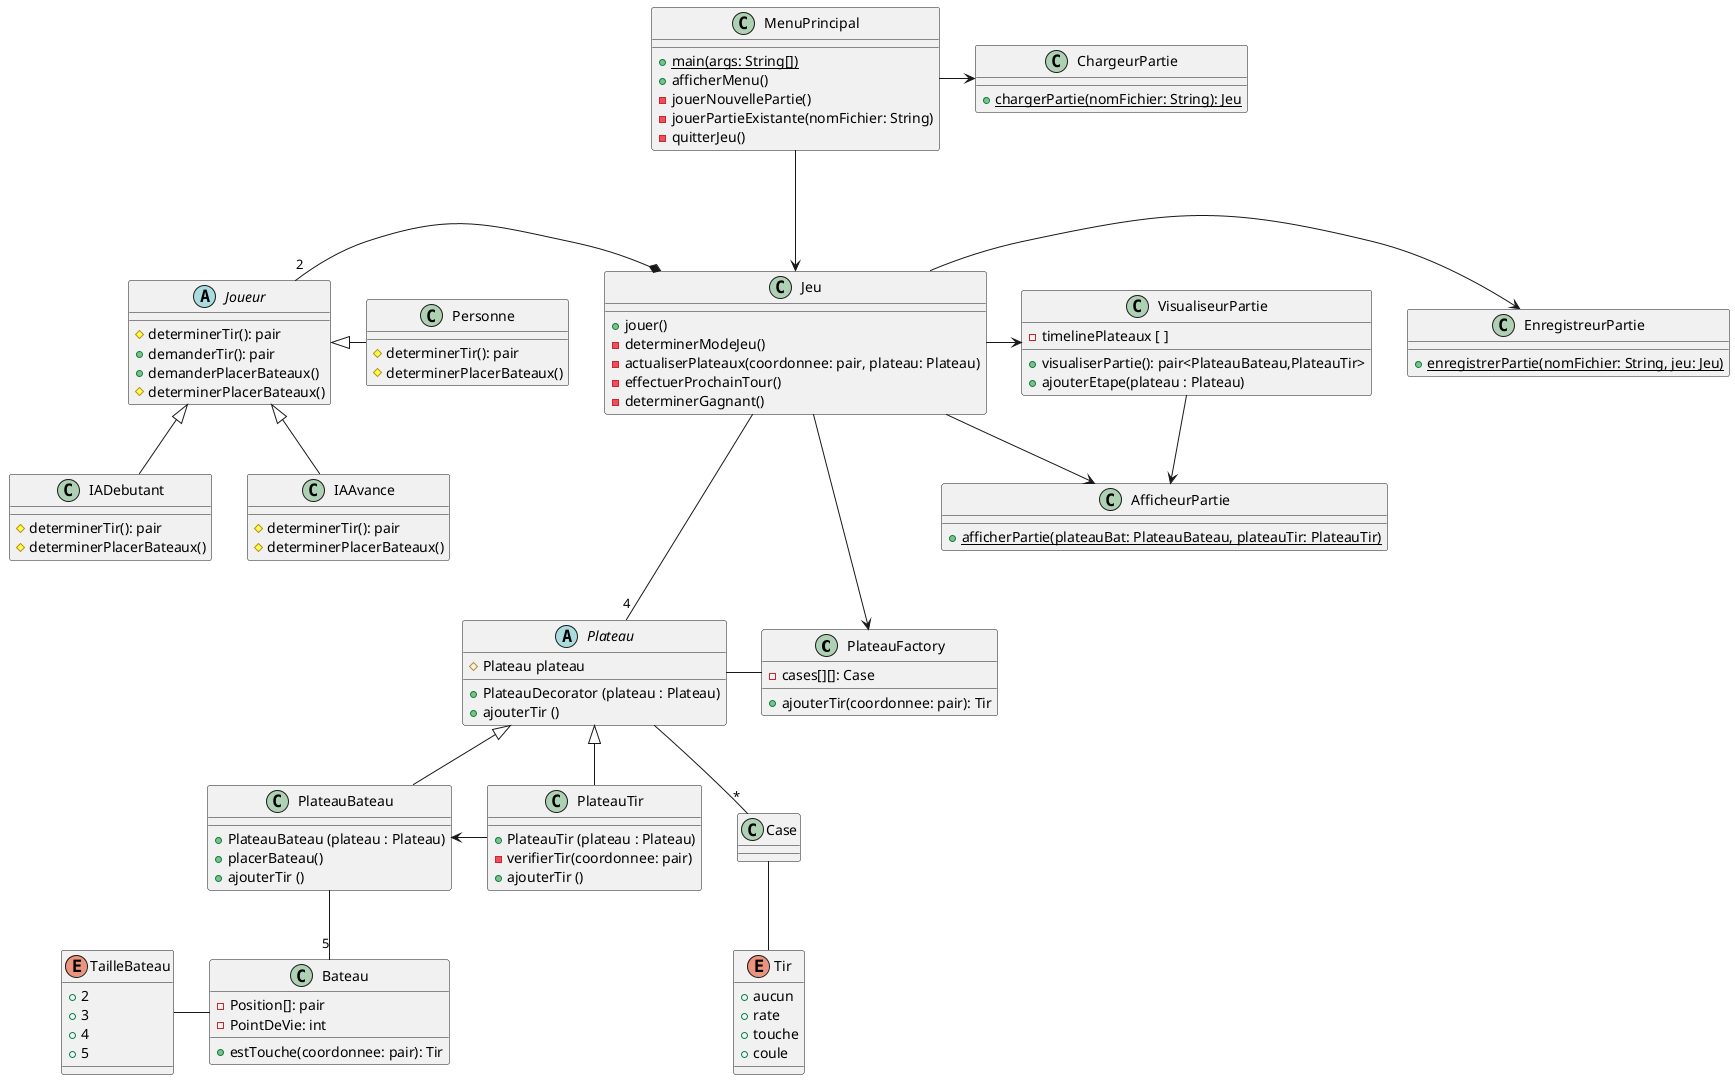 @startuml
class PlateauFactory{
    - cases[][]: Case
    + ajouterTir(coordonnee: pair): Tir
}

abstract class Plateau {
    # Plateau plateau
    + PlateauDecorator (plateau : Plateau)
    + ajouterTir ()
}


abstract class Joueur{
    # determinerTir(): pair
    + demanderTir(): pair
    + demanderPlacerBateaux()
    # determinerPlacerBateaux()
}

class MenuPrincipal{
    + {static} main(args: String[])
    + afficherMenu()
    - jouerNouvellePartie()
    - jouerPartieExistante(nomFichier: String)
    - quitterJeu()
}

class Jeu {
    + jouer()
    - determinerModeJeu()
    - actualiserPlateaux(coordonnee: pair, plateau: Plateau)
    - effectuerProchainTour()
    - determinerGagnant()
}

class PlateauBateau {
    + PlateauBateau (plateau : Plateau)
    + placerBateau()
    + ajouterTir ()
}

class PlateauTir {
    + PlateauTir (plateau : Plateau)
    - verifierTir(coordonnee: pair)
    + ajouterTir ()
}

class Bateau {
    - Position[]: pair
    - PointDeVie: int
    + estTouche(coordonnee: pair): Tir
}

enum TailleBateau {
    + 2
    + 3
    + 4
    + 5
}

class Case {
}

enum Tir {
    + aucun
    + rate
    + touche
    + coule
}

class IADebutant {
    # determinerTir(): pair
    # determinerPlacerBateaux()
}

class IAAvance{
    # determinerTir(): pair
    # determinerPlacerBateaux()
}

class ChargeurPartie {
    + {static} chargerPartie(nomFichier: String): Jeu
}

class VisualiseurPartie {
    - timelinePlateaux [ ]
    + visualiserPartie(): pair<PlateauBateau,PlateauTir>
    + ajouterEtape(plateau : Plateau)
}

class AfficheurPartie {
    + {static} afficherPartie(plateauBat: PlateauBateau, plateauTir: PlateauTir)
}

class EnregistreurPartie {
    + {static} enregistrerPartie(nomFichier: String, jeu: Jeu)
}

class Personne {
    # determinerTir(): pair
    # determinerPlacerBateaux()
}

PlateauBateau -- "5" Bateau
Bateau -left- TailleBateau
Plateau <|-- PlateauBateau
Plateau <|-- PlateauTir
Jeu -right-> EnregistreurPartie
Jeu -right-> VisualiseurPartie
Jeu -right-> AfficheurPartie
MenuPrincipal -> ChargeurPartie
MenuPrincipal ---> Jeu
Jeu --- "4" Plateau
Plateau -down- "*" Case
Case -- Tir
Joueur <|-right- Personne
Joueur <|-down- IADebutant
Joueur <|-down- IAAvance
Jeu *-left-- "2" Joueur
PlateauBateau <- PlateauTir
VisualiseurPartie --> AfficheurPartie
PlateauFactory -left- Plateau
Jeu -->  PlateauFactory
@enduml